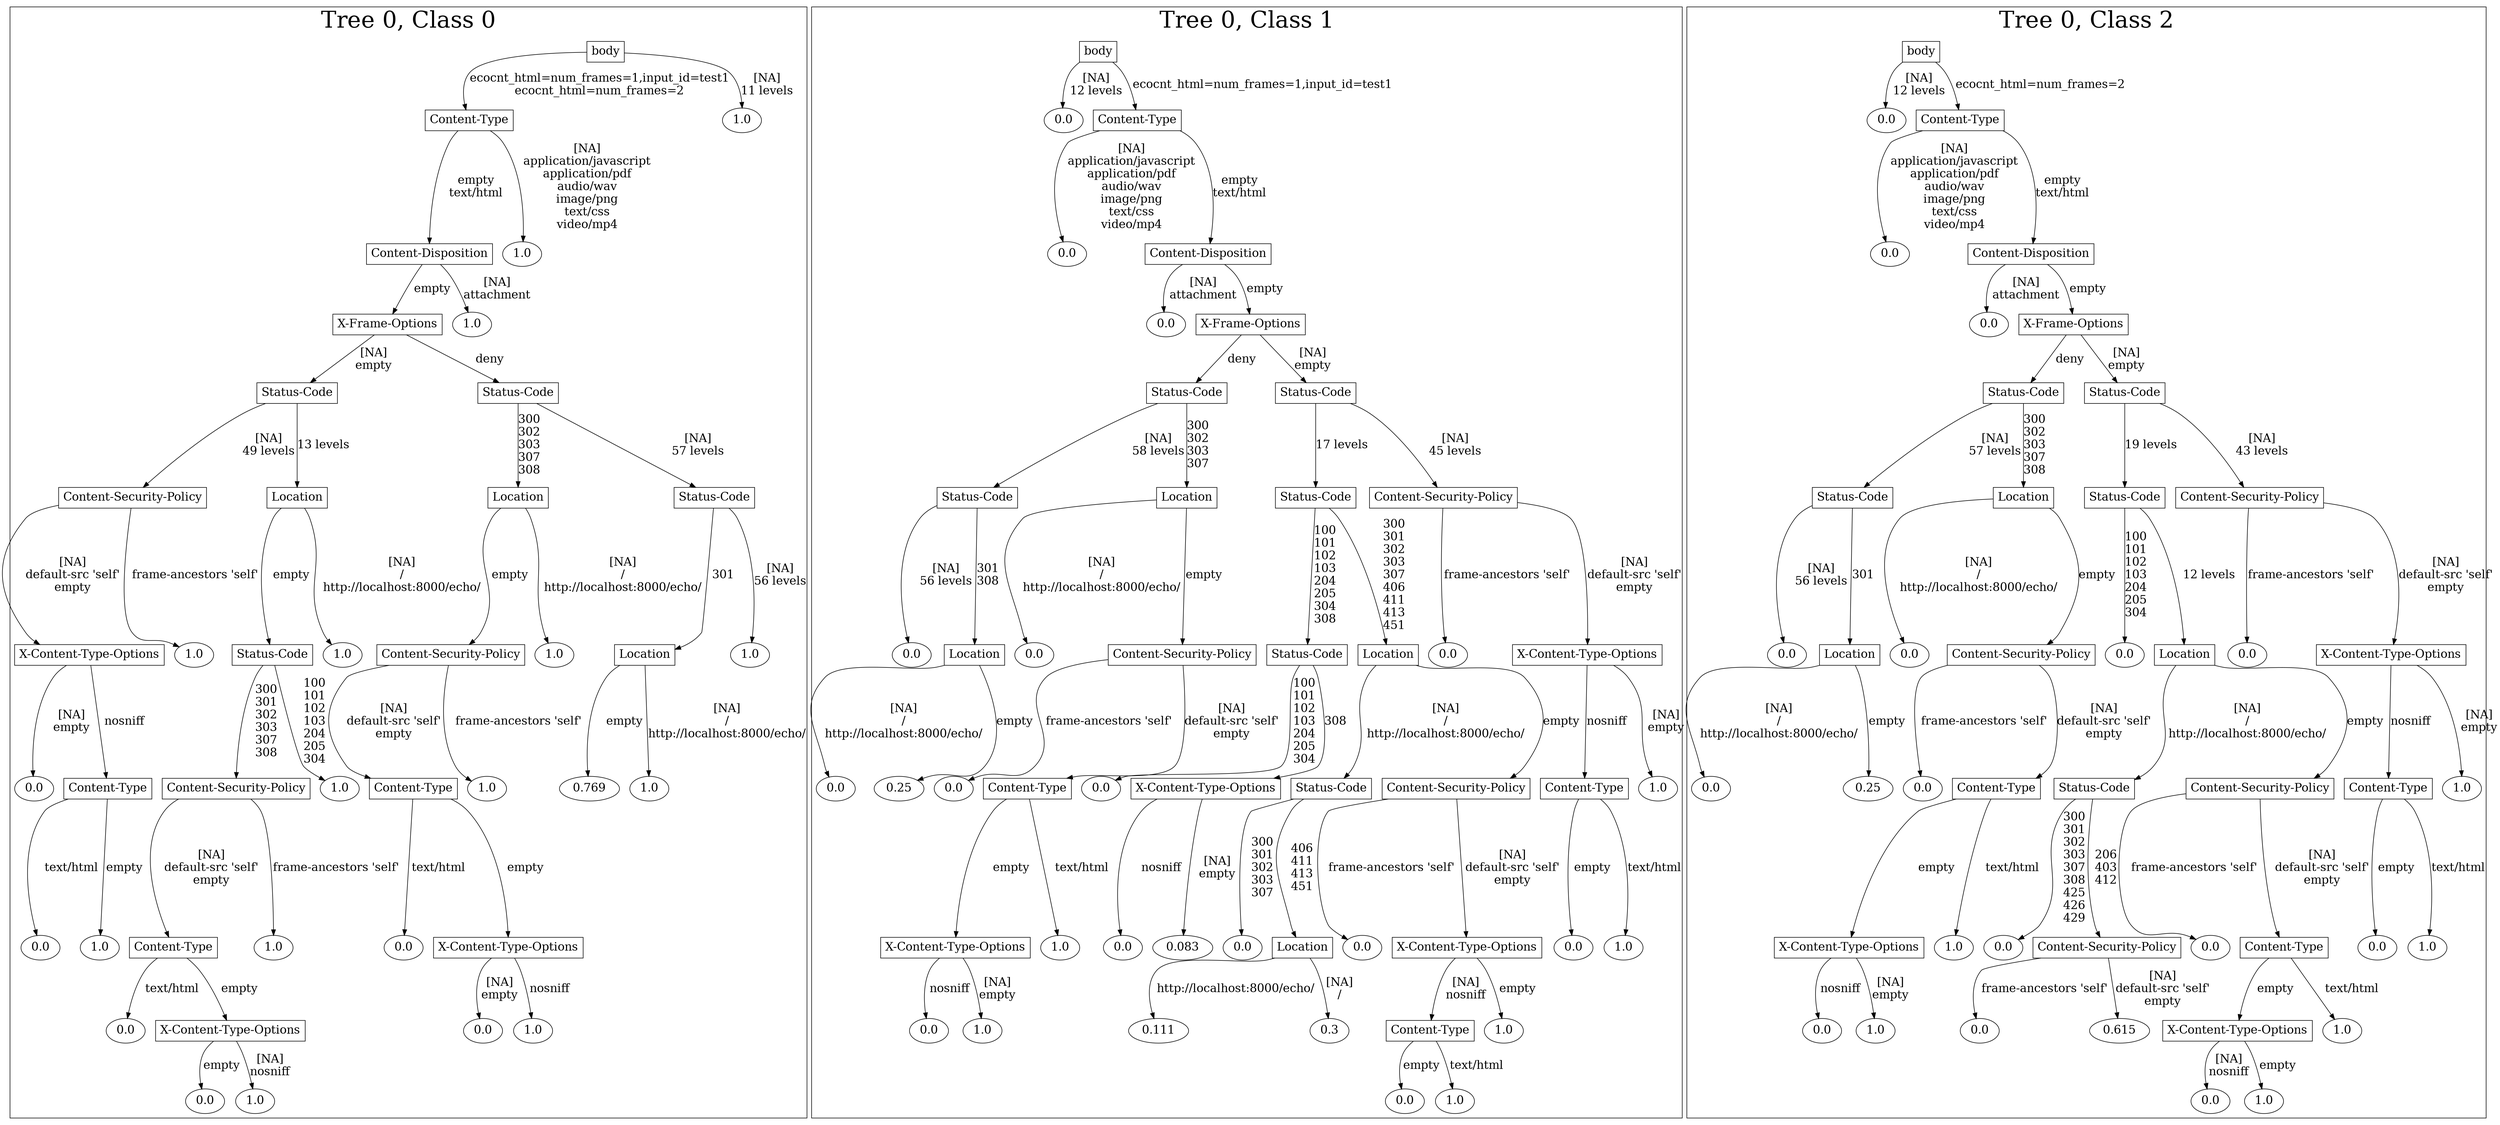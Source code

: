 /*
Generated by:
    http://https://github.com/h2oai/h2o-3/tree/master/h2o-genmodel/src/main/java/hex/genmodel/tools/PrintMojo.java
*/

/*
On a mac:

$ brew install graphviz
$ dot -Tpng file.gv -o file.png
$ open file.png
*/

digraph G {

subgraph cluster_0 {
/* Nodes */

/* Level 0 */
{
"SG_0_Node_0" [shape=box, fontsize=20, label="body"]
}

/* Level 1 */
{
"SG_0_Node_1" [shape=box, fontsize=20, label="Content-Type"]
"SG_0_Node_21" [fontsize=20, label="1.0"]
}

/* Level 2 */
{
"SG_0_Node_2" [shape=box, fontsize=20, label="Content-Disposition"]
"SG_0_Node_22" [fontsize=20, label="1.0"]
}

/* Level 3 */
{
"SG_0_Node_3" [shape=box, fontsize=20, label="X-Frame-Options"]
"SG_0_Node_23" [fontsize=20, label="1.0"]
}

/* Level 4 */
{
"SG_0_Node_4" [shape=box, fontsize=20, label="Status-Code"]
"SG_0_Node_5" [shape=box, fontsize=20, label="Status-Code"]
}

/* Level 5 */
{
"SG_0_Node_6" [shape=box, fontsize=20, label="Content-Security-Policy"]
"SG_0_Node_7" [shape=box, fontsize=20, label="Location"]
"SG_0_Node_8" [shape=box, fontsize=20, label="Location"]
"SG_0_Node_9" [shape=box, fontsize=20, label="Status-Code"]
}

/* Level 6 */
{
"SG_0_Node_10" [shape=box, fontsize=20, label="X-Content-Type-Options"]
"SG_0_Node_24" [fontsize=20, label="1.0"]
"SG_0_Node_11" [shape=box, fontsize=20, label="Status-Code"]
"SG_0_Node_25" [fontsize=20, label="1.0"]
"SG_0_Node_12" [shape=box, fontsize=20, label="Content-Security-Policy"]
"SG_0_Node_26" [fontsize=20, label="1.0"]
"SG_0_Node_13" [shape=box, fontsize=20, label="Location"]
"SG_0_Node_27" [fontsize=20, label="1.0"]
}

/* Level 7 */
{
"SG_0_Node_28" [fontsize=20, label="0.0"]
"SG_0_Node_14" [shape=box, fontsize=20, label="Content-Type"]
"SG_0_Node_15" [shape=box, fontsize=20, label="Content-Security-Policy"]
"SG_0_Node_29" [fontsize=20, label="1.0"]
"SG_0_Node_16" [shape=box, fontsize=20, label="Content-Type"]
"SG_0_Node_30" [fontsize=20, label="1.0"]
"SG_0_Node_31" [fontsize=20, label="0.769"]
"SG_0_Node_32" [fontsize=20, label="1.0"]
}

/* Level 8 */
{
"SG_0_Node_33" [fontsize=20, label="0.0"]
"SG_0_Node_34" [fontsize=20, label="1.0"]
"SG_0_Node_18" [shape=box, fontsize=20, label="Content-Type"]
"SG_0_Node_35" [fontsize=20, label="1.0"]
"SG_0_Node_36" [fontsize=20, label="0.0"]
"SG_0_Node_19" [shape=box, fontsize=20, label="X-Content-Type-Options"]
}

/* Level 9 */
{
"SG_0_Node_37" [fontsize=20, label="0.0"]
"SG_0_Node_20" [shape=box, fontsize=20, label="X-Content-Type-Options"]
"SG_0_Node_38" [fontsize=20, label="0.0"]
"SG_0_Node_39" [fontsize=20, label="1.0"]
}

/* Level 10 */
{
"SG_0_Node_40" [fontsize=20, label="0.0"]
"SG_0_Node_41" [fontsize=20, label="1.0"]
}

/* Edges */
"SG_0_Node_0" -> "SG_0_Node_1" [fontsize=20, label="ecocnt_html=num_frames=1,input_id=test1
ecocnt_html=num_frames=2
"]
"SG_0_Node_0" -> "SG_0_Node_21" [fontsize=20, label="[NA]
11 levels
"]
"SG_0_Node_1" -> "SG_0_Node_2" [fontsize=20, label="empty
text/html
"]
"SG_0_Node_1" -> "SG_0_Node_22" [fontsize=20, label="[NA]
application/javascript
application/pdf
audio/wav
image/png
text/css
video/mp4
"]
"SG_0_Node_2" -> "SG_0_Node_3" [fontsize=20, label="empty
"]
"SG_0_Node_2" -> "SG_0_Node_23" [fontsize=20, label="[NA]
attachment
"]
"SG_0_Node_3" -> "SG_0_Node_4" [fontsize=20, label="[NA]
empty
"]
"SG_0_Node_3" -> "SG_0_Node_5" [fontsize=20, label="deny
"]
"SG_0_Node_5" -> "SG_0_Node_8" [fontsize=20, label="300
302
303
307
308
"]
"SG_0_Node_5" -> "SG_0_Node_9" [fontsize=20, label="[NA]
57 levels
"]
"SG_0_Node_9" -> "SG_0_Node_13" [fontsize=20, label="301
"]
"SG_0_Node_9" -> "SG_0_Node_27" [fontsize=20, label="[NA]
56 levels
"]
"SG_0_Node_13" -> "SG_0_Node_31" [fontsize=20, label="empty
"]
"SG_0_Node_13" -> "SG_0_Node_32" [fontsize=20, label="[NA]
/
http://localhost:8000/echo/
"]
"SG_0_Node_8" -> "SG_0_Node_12" [fontsize=20, label="empty
"]
"SG_0_Node_8" -> "SG_0_Node_26" [fontsize=20, label="[NA]
/
http://localhost:8000/echo/
"]
"SG_0_Node_12" -> "SG_0_Node_16" [fontsize=20, label="[NA]
default-src 'self'
empty
"]
"SG_0_Node_12" -> "SG_0_Node_30" [fontsize=20, label="frame-ancestors 'self'
"]
"SG_0_Node_16" -> "SG_0_Node_36" [fontsize=20, label="text/html
"]
"SG_0_Node_16" -> "SG_0_Node_19" [fontsize=20, label="empty
"]
"SG_0_Node_19" -> "SG_0_Node_38" [fontsize=20, label="[NA]
empty
"]
"SG_0_Node_19" -> "SG_0_Node_39" [fontsize=20, label="nosniff
"]
"SG_0_Node_4" -> "SG_0_Node_6" [fontsize=20, label="[NA]
49 levels
"]
"SG_0_Node_4" -> "SG_0_Node_7" [fontsize=20, label="13 levels
"]
"SG_0_Node_7" -> "SG_0_Node_11" [fontsize=20, label="empty
"]
"SG_0_Node_7" -> "SG_0_Node_25" [fontsize=20, label="[NA]
/
http://localhost:8000/echo/
"]
"SG_0_Node_11" -> "SG_0_Node_15" [fontsize=20, label="300
301
302
303
307
308
"]
"SG_0_Node_11" -> "SG_0_Node_29" [fontsize=20, label="100
101
102
103
204
205
304
"]
"SG_0_Node_15" -> "SG_0_Node_18" [fontsize=20, label="[NA]
default-src 'self'
empty
"]
"SG_0_Node_15" -> "SG_0_Node_35" [fontsize=20, label="frame-ancestors 'self'
"]
"SG_0_Node_18" -> "SG_0_Node_37" [fontsize=20, label="text/html
"]
"SG_0_Node_18" -> "SG_0_Node_20" [fontsize=20, label="empty
"]
"SG_0_Node_20" -> "SG_0_Node_40" [fontsize=20, label="empty
"]
"SG_0_Node_20" -> "SG_0_Node_41" [fontsize=20, label="[NA]
nosniff
"]
"SG_0_Node_6" -> "SG_0_Node_10" [fontsize=20, label="[NA]
default-src 'self'
empty
"]
"SG_0_Node_6" -> "SG_0_Node_24" [fontsize=20, label="frame-ancestors 'self'
"]
"SG_0_Node_10" -> "SG_0_Node_28" [fontsize=20, label="[NA]
empty
"]
"SG_0_Node_10" -> "SG_0_Node_14" [fontsize=20, label="nosniff
"]
"SG_0_Node_14" -> "SG_0_Node_33" [fontsize=20, label="text/html
"]
"SG_0_Node_14" -> "SG_0_Node_34" [fontsize=20, label="empty
"]

fontsize=40
label="Tree 0, Class 0"
}

subgraph cluster_1 {
/* Nodes */

/* Level 0 */
{
"SG_1_Node_0" [shape=box, fontsize=20, label="body"]
}

/* Level 1 */
{
"SG_1_Node_28" [fontsize=20, label="0.0"]
"SG_1_Node_1" [shape=box, fontsize=20, label="Content-Type"]
}

/* Level 2 */
{
"SG_1_Node_29" [fontsize=20, label="0.0"]
"SG_1_Node_2" [shape=box, fontsize=20, label="Content-Disposition"]
}

/* Level 3 */
{
"SG_1_Node_30" [fontsize=20, label="0.0"]
"SG_1_Node_3" [shape=box, fontsize=20, label="X-Frame-Options"]
}

/* Level 4 */
{
"SG_1_Node_4" [shape=box, fontsize=20, label="Status-Code"]
"SG_1_Node_5" [shape=box, fontsize=20, label="Status-Code"]
}

/* Level 5 */
{
"SG_1_Node_6" [shape=box, fontsize=20, label="Status-Code"]
"SG_1_Node_7" [shape=box, fontsize=20, label="Location"]
"SG_1_Node_8" [shape=box, fontsize=20, label="Status-Code"]
"SG_1_Node_9" [shape=box, fontsize=20, label="Content-Security-Policy"]
}

/* Level 6 */
{
"SG_1_Node_31" [fontsize=20, label="0.0"]
"SG_1_Node_10" [shape=box, fontsize=20, label="Location"]
"SG_1_Node_32" [fontsize=20, label="0.0"]
"SG_1_Node_11" [shape=box, fontsize=20, label="Content-Security-Policy"]
"SG_1_Node_12" [shape=box, fontsize=20, label="Status-Code"]
"SG_1_Node_13" [shape=box, fontsize=20, label="Location"]
"SG_1_Node_33" [fontsize=20, label="0.0"]
"SG_1_Node_14" [shape=box, fontsize=20, label="X-Content-Type-Options"]
}

/* Level 7 */
{
"SG_1_Node_34" [fontsize=20, label="0.0"]
"SG_1_Node_35" [fontsize=20, label="0.25"]
"SG_1_Node_36" [fontsize=20, label="0.0"]
"SG_1_Node_16" [shape=box, fontsize=20, label="Content-Type"]
"SG_1_Node_37" [fontsize=20, label="0.0"]
"SG_1_Node_17" [shape=box, fontsize=20, label="X-Content-Type-Options"]
"SG_1_Node_18" [shape=box, fontsize=20, label="Status-Code"]
"SG_1_Node_19" [shape=box, fontsize=20, label="Content-Security-Policy"]
"SG_1_Node_20" [shape=box, fontsize=20, label="Content-Type"]
"SG_1_Node_38" [fontsize=20, label="1.0"]
}

/* Level 8 */
{
"SG_1_Node_21" [shape=box, fontsize=20, label="X-Content-Type-Options"]
"SG_1_Node_39" [fontsize=20, label="1.0"]
"SG_1_Node_40" [fontsize=20, label="0.0"]
"SG_1_Node_41" [fontsize=20, label="0.083"]
"SG_1_Node_42" [fontsize=20, label="0.0"]
"SG_1_Node_23" [shape=box, fontsize=20, label="Location"]
"SG_1_Node_43" [fontsize=20, label="0.0"]
"SG_1_Node_24" [shape=box, fontsize=20, label="X-Content-Type-Options"]
"SG_1_Node_44" [fontsize=20, label="0.0"]
"SG_1_Node_45" [fontsize=20, label="1.0"]
}

/* Level 9 */
{
"SG_1_Node_46" [fontsize=20, label="0.0"]
"SG_1_Node_47" [fontsize=20, label="1.0"]
"SG_1_Node_48" [fontsize=20, label="0.111"]
"SG_1_Node_49" [fontsize=20, label="0.3"]
"SG_1_Node_27" [shape=box, fontsize=20, label="Content-Type"]
"SG_1_Node_50" [fontsize=20, label="1.0"]
}

/* Level 10 */
{
"SG_1_Node_51" [fontsize=20, label="0.0"]
"SG_1_Node_52" [fontsize=20, label="1.0"]
}

/* Edges */
"SG_1_Node_0" -> "SG_1_Node_28" [fontsize=20, label="[NA]
12 levels
"]
"SG_1_Node_0" -> "SG_1_Node_1" [fontsize=20, label="ecocnt_html=num_frames=1,input_id=test1
"]
"SG_1_Node_1" -> "SG_1_Node_29" [fontsize=20, label="[NA]
application/javascript
application/pdf
audio/wav
image/png
text/css
video/mp4
"]
"SG_1_Node_1" -> "SG_1_Node_2" [fontsize=20, label="empty
text/html
"]
"SG_1_Node_2" -> "SG_1_Node_30" [fontsize=20, label="[NA]
attachment
"]
"SG_1_Node_2" -> "SG_1_Node_3" [fontsize=20, label="empty
"]
"SG_1_Node_3" -> "SG_1_Node_4" [fontsize=20, label="deny
"]
"SG_1_Node_3" -> "SG_1_Node_5" [fontsize=20, label="[NA]
empty
"]
"SG_1_Node_5" -> "SG_1_Node_8" [fontsize=20, label="17 levels
"]
"SG_1_Node_5" -> "SG_1_Node_9" [fontsize=20, label="[NA]
45 levels
"]
"SG_1_Node_9" -> "SG_1_Node_33" [fontsize=20, label="frame-ancestors 'self'
"]
"SG_1_Node_9" -> "SG_1_Node_14" [fontsize=20, label="[NA]
default-src 'self'
empty
"]
"SG_1_Node_14" -> "SG_1_Node_20" [fontsize=20, label="nosniff
"]
"SG_1_Node_14" -> "SG_1_Node_38" [fontsize=20, label="[NA]
empty
"]
"SG_1_Node_20" -> "SG_1_Node_44" [fontsize=20, label="empty
"]
"SG_1_Node_20" -> "SG_1_Node_45" [fontsize=20, label="text/html
"]
"SG_1_Node_8" -> "SG_1_Node_12" [fontsize=20, label="100
101
102
103
204
205
304
308
"]
"SG_1_Node_8" -> "SG_1_Node_13" [fontsize=20, label="300
301
302
303
307
406
411
413
451
"]
"SG_1_Node_13" -> "SG_1_Node_18" [fontsize=20, label="[NA]
/
http://localhost:8000/echo/
"]
"SG_1_Node_13" -> "SG_1_Node_19" [fontsize=20, label="empty
"]
"SG_1_Node_19" -> "SG_1_Node_43" [fontsize=20, label="frame-ancestors 'self'
"]
"SG_1_Node_19" -> "SG_1_Node_24" [fontsize=20, label="[NA]
default-src 'self'
empty
"]
"SG_1_Node_24" -> "SG_1_Node_27" [fontsize=20, label="[NA]
nosniff
"]
"SG_1_Node_24" -> "SG_1_Node_50" [fontsize=20, label="empty
"]
"SG_1_Node_27" -> "SG_1_Node_51" [fontsize=20, label="empty
"]
"SG_1_Node_27" -> "SG_1_Node_52" [fontsize=20, label="text/html
"]
"SG_1_Node_18" -> "SG_1_Node_42" [fontsize=20, label="300
301
302
303
307
"]
"SG_1_Node_18" -> "SG_1_Node_23" [fontsize=20, label="406
411
413
451
"]
"SG_1_Node_23" -> "SG_1_Node_48" [fontsize=20, label="http://localhost:8000/echo/
"]
"SG_1_Node_23" -> "SG_1_Node_49" [fontsize=20, label="[NA]
/
"]
"SG_1_Node_12" -> "SG_1_Node_37" [fontsize=20, label="100
101
102
103
204
205
304
"]
"SG_1_Node_12" -> "SG_1_Node_17" [fontsize=20, label="308
"]
"SG_1_Node_17" -> "SG_1_Node_40" [fontsize=20, label="nosniff
"]
"SG_1_Node_17" -> "SG_1_Node_41" [fontsize=20, label="[NA]
empty
"]
"SG_1_Node_4" -> "SG_1_Node_6" [fontsize=20, label="[NA]
58 levels
"]
"SG_1_Node_4" -> "SG_1_Node_7" [fontsize=20, label="300
302
303
307
"]
"SG_1_Node_7" -> "SG_1_Node_32" [fontsize=20, label="[NA]
/
http://localhost:8000/echo/
"]
"SG_1_Node_7" -> "SG_1_Node_11" [fontsize=20, label="empty
"]
"SG_1_Node_11" -> "SG_1_Node_36" [fontsize=20, label="frame-ancestors 'self'
"]
"SG_1_Node_11" -> "SG_1_Node_16" [fontsize=20, label="[NA]
default-src 'self'
empty
"]
"SG_1_Node_16" -> "SG_1_Node_21" [fontsize=20, label="empty
"]
"SG_1_Node_16" -> "SG_1_Node_39" [fontsize=20, label="text/html
"]
"SG_1_Node_21" -> "SG_1_Node_46" [fontsize=20, label="nosniff
"]
"SG_1_Node_21" -> "SG_1_Node_47" [fontsize=20, label="[NA]
empty
"]
"SG_1_Node_6" -> "SG_1_Node_31" [fontsize=20, label="[NA]
56 levels
"]
"SG_1_Node_6" -> "SG_1_Node_10" [fontsize=20, label="301
308
"]
"SG_1_Node_10" -> "SG_1_Node_34" [fontsize=20, label="[NA]
/
http://localhost:8000/echo/
"]
"SG_1_Node_10" -> "SG_1_Node_35" [fontsize=20, label="empty
"]

fontsize=40
label="Tree 0, Class 1"
}

subgraph cluster_2 {
/* Nodes */

/* Level 0 */
{
"SG_2_Node_0" [shape=box, fontsize=20, label="body"]
}

/* Level 1 */
{
"SG_2_Node_24" [fontsize=20, label="0.0"]
"SG_2_Node_1" [shape=box, fontsize=20, label="Content-Type"]
}

/* Level 2 */
{
"SG_2_Node_25" [fontsize=20, label="0.0"]
"SG_2_Node_2" [shape=box, fontsize=20, label="Content-Disposition"]
}

/* Level 3 */
{
"SG_2_Node_26" [fontsize=20, label="0.0"]
"SG_2_Node_3" [shape=box, fontsize=20, label="X-Frame-Options"]
}

/* Level 4 */
{
"SG_2_Node_4" [shape=box, fontsize=20, label="Status-Code"]
"SG_2_Node_5" [shape=box, fontsize=20, label="Status-Code"]
}

/* Level 5 */
{
"SG_2_Node_6" [shape=box, fontsize=20, label="Status-Code"]
"SG_2_Node_7" [shape=box, fontsize=20, label="Location"]
"SG_2_Node_8" [shape=box, fontsize=20, label="Status-Code"]
"SG_2_Node_9" [shape=box, fontsize=20, label="Content-Security-Policy"]
}

/* Level 6 */
{
"SG_2_Node_27" [fontsize=20, label="0.0"]
"SG_2_Node_10" [shape=box, fontsize=20, label="Location"]
"SG_2_Node_28" [fontsize=20, label="0.0"]
"SG_2_Node_11" [shape=box, fontsize=20, label="Content-Security-Policy"]
"SG_2_Node_29" [fontsize=20, label="0.0"]
"SG_2_Node_12" [shape=box, fontsize=20, label="Location"]
"SG_2_Node_30" [fontsize=20, label="0.0"]
"SG_2_Node_13" [shape=box, fontsize=20, label="X-Content-Type-Options"]
}

/* Level 7 */
{
"SG_2_Node_31" [fontsize=20, label="0.0"]
"SG_2_Node_32" [fontsize=20, label="0.25"]
"SG_2_Node_33" [fontsize=20, label="0.0"]
"SG_2_Node_15" [shape=box, fontsize=20, label="Content-Type"]
"SG_2_Node_16" [shape=box, fontsize=20, label="Status-Code"]
"SG_2_Node_17" [shape=box, fontsize=20, label="Content-Security-Policy"]
"SG_2_Node_18" [shape=box, fontsize=20, label="Content-Type"]
"SG_2_Node_34" [fontsize=20, label="1.0"]
}

/* Level 8 */
{
"SG_2_Node_19" [shape=box, fontsize=20, label="X-Content-Type-Options"]
"SG_2_Node_35" [fontsize=20, label="1.0"]
"SG_2_Node_36" [fontsize=20, label="0.0"]
"SG_2_Node_20" [shape=box, fontsize=20, label="Content-Security-Policy"]
"SG_2_Node_37" [fontsize=20, label="0.0"]
"SG_2_Node_21" [shape=box, fontsize=20, label="Content-Type"]
"SG_2_Node_38" [fontsize=20, label="0.0"]
"SG_2_Node_39" [fontsize=20, label="1.0"]
}

/* Level 9 */
{
"SG_2_Node_40" [fontsize=20, label="0.0"]
"SG_2_Node_41" [fontsize=20, label="1.0"]
"SG_2_Node_42" [fontsize=20, label="0.0"]
"SG_2_Node_43" [fontsize=20, label="0.615"]
"SG_2_Node_23" [shape=box, fontsize=20, label="X-Content-Type-Options"]
"SG_2_Node_44" [fontsize=20, label="1.0"]
}

/* Level 10 */
{
"SG_2_Node_45" [fontsize=20, label="0.0"]
"SG_2_Node_46" [fontsize=20, label="1.0"]
}

/* Edges */
"SG_2_Node_0" -> "SG_2_Node_24" [fontsize=20, label="[NA]
12 levels
"]
"SG_2_Node_0" -> "SG_2_Node_1" [fontsize=20, label="ecocnt_html=num_frames=2
"]
"SG_2_Node_1" -> "SG_2_Node_25" [fontsize=20, label="[NA]
application/javascript
application/pdf
audio/wav
image/png
text/css
video/mp4
"]
"SG_2_Node_1" -> "SG_2_Node_2" [fontsize=20, label="empty
text/html
"]
"SG_2_Node_2" -> "SG_2_Node_26" [fontsize=20, label="[NA]
attachment
"]
"SG_2_Node_2" -> "SG_2_Node_3" [fontsize=20, label="empty
"]
"SG_2_Node_3" -> "SG_2_Node_4" [fontsize=20, label="deny
"]
"SG_2_Node_3" -> "SG_2_Node_5" [fontsize=20, label="[NA]
empty
"]
"SG_2_Node_5" -> "SG_2_Node_8" [fontsize=20, label="19 levels
"]
"SG_2_Node_5" -> "SG_2_Node_9" [fontsize=20, label="[NA]
43 levels
"]
"SG_2_Node_9" -> "SG_2_Node_30" [fontsize=20, label="frame-ancestors 'self'
"]
"SG_2_Node_9" -> "SG_2_Node_13" [fontsize=20, label="[NA]
default-src 'self'
empty
"]
"SG_2_Node_13" -> "SG_2_Node_18" [fontsize=20, label="nosniff
"]
"SG_2_Node_13" -> "SG_2_Node_34" [fontsize=20, label="[NA]
empty
"]
"SG_2_Node_18" -> "SG_2_Node_38" [fontsize=20, label="empty
"]
"SG_2_Node_18" -> "SG_2_Node_39" [fontsize=20, label="text/html
"]
"SG_2_Node_8" -> "SG_2_Node_29" [fontsize=20, label="100
101
102
103
204
205
304
"]
"SG_2_Node_8" -> "SG_2_Node_12" [fontsize=20, label="12 levels
"]
"SG_2_Node_12" -> "SG_2_Node_16" [fontsize=20, label="[NA]
/
http://localhost:8000/echo/
"]
"SG_2_Node_12" -> "SG_2_Node_17" [fontsize=20, label="empty
"]
"SG_2_Node_17" -> "SG_2_Node_37" [fontsize=20, label="frame-ancestors 'self'
"]
"SG_2_Node_17" -> "SG_2_Node_21" [fontsize=20, label="[NA]
default-src 'self'
empty
"]
"SG_2_Node_21" -> "SG_2_Node_23" [fontsize=20, label="empty
"]
"SG_2_Node_21" -> "SG_2_Node_44" [fontsize=20, label="text/html
"]
"SG_2_Node_23" -> "SG_2_Node_45" [fontsize=20, label="[NA]
nosniff
"]
"SG_2_Node_23" -> "SG_2_Node_46" [fontsize=20, label="empty
"]
"SG_2_Node_16" -> "SG_2_Node_36" [fontsize=20, label="300
301
302
303
307
308
425
426
429
"]
"SG_2_Node_16" -> "SG_2_Node_20" [fontsize=20, label="206
403
412
"]
"SG_2_Node_20" -> "SG_2_Node_42" [fontsize=20, label="frame-ancestors 'self'
"]
"SG_2_Node_20" -> "SG_2_Node_43" [fontsize=20, label="[NA]
default-src 'self'
empty
"]
"SG_2_Node_4" -> "SG_2_Node_6" [fontsize=20, label="[NA]
57 levels
"]
"SG_2_Node_4" -> "SG_2_Node_7" [fontsize=20, label="300
302
303
307
308
"]
"SG_2_Node_7" -> "SG_2_Node_28" [fontsize=20, label="[NA]
/
http://localhost:8000/echo/
"]
"SG_2_Node_7" -> "SG_2_Node_11" [fontsize=20, label="empty
"]
"SG_2_Node_11" -> "SG_2_Node_33" [fontsize=20, label="frame-ancestors 'self'
"]
"SG_2_Node_11" -> "SG_2_Node_15" [fontsize=20, label="[NA]
default-src 'self'
empty
"]
"SG_2_Node_15" -> "SG_2_Node_19" [fontsize=20, label="empty
"]
"SG_2_Node_15" -> "SG_2_Node_35" [fontsize=20, label="text/html
"]
"SG_2_Node_19" -> "SG_2_Node_40" [fontsize=20, label="nosniff
"]
"SG_2_Node_19" -> "SG_2_Node_41" [fontsize=20, label="[NA]
empty
"]
"SG_2_Node_6" -> "SG_2_Node_27" [fontsize=20, label="[NA]
56 levels
"]
"SG_2_Node_6" -> "SG_2_Node_10" [fontsize=20, label="301
"]
"SG_2_Node_10" -> "SG_2_Node_31" [fontsize=20, label="[NA]
/
http://localhost:8000/echo/
"]
"SG_2_Node_10" -> "SG_2_Node_32" [fontsize=20, label="empty
"]

fontsize=40
label="Tree 0, Class 2"
}

}

